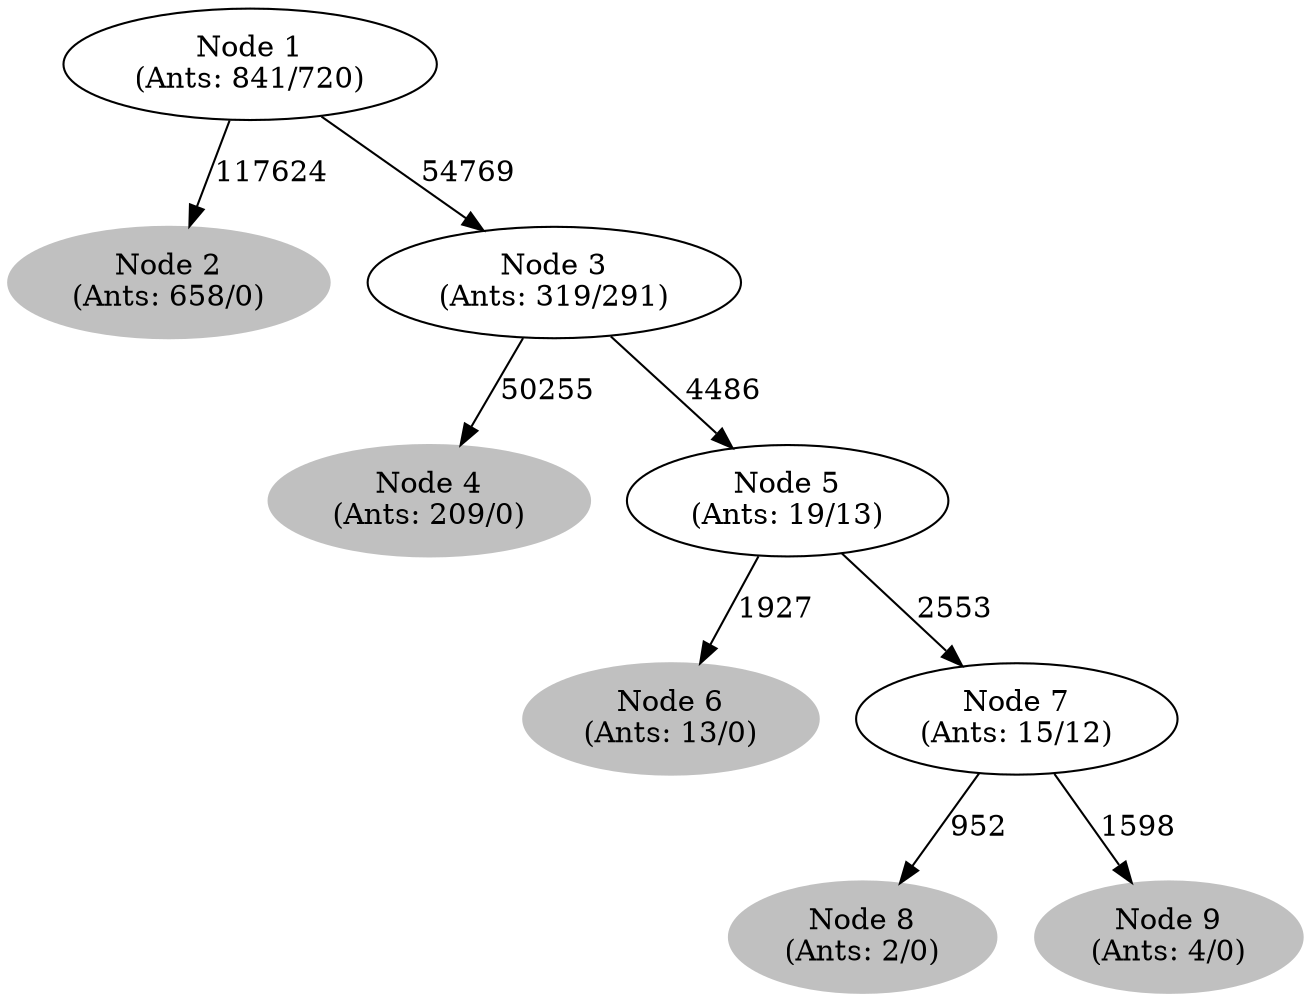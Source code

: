 digraph G {
	
	 "Node 2\n(Ants: 658/0)" [style=filled,color="gray"];
	"Node 1\n(Ants: 841/720)" -> "Node 2\n(Ants: 658/0)" [label=117624];
	 "Node 1\n(Ants: 841/720)" -> "Node 3\n(Ants: 319/291)" [label=54769];
	 "Node 4\n(Ants: 209/0)" [style=filled,color="gray"];
	"Node 3\n(Ants: 319/291)" -> "Node 4\n(Ants: 209/0)" [label=50255];
	 "Node 3\n(Ants: 319/291)" -> "Node 5\n(Ants: 19/13)" [label=4486];
	 "Node 6\n(Ants: 13/0)" [style=filled,color="gray"];
	"Node 5\n(Ants: 19/13)" -> "Node 6\n(Ants: 13/0)" [label=1927];
	 "Node 5\n(Ants: 19/13)" -> "Node 7\n(Ants: 15/12)" [label=2553];
	 "Node 8\n(Ants: 2/0)" [style=filled,color="gray"];
	"Node 7\n(Ants: 15/12)" -> "Node 8\n(Ants: 2/0)" [label=952];
	 "Node 9\n(Ants: 4/0)" [style=filled,color="gray"];
	"Node 7\n(Ants: 15/12)" -> "Node 9\n(Ants: 4/0)" [label=1598];
	 
}
